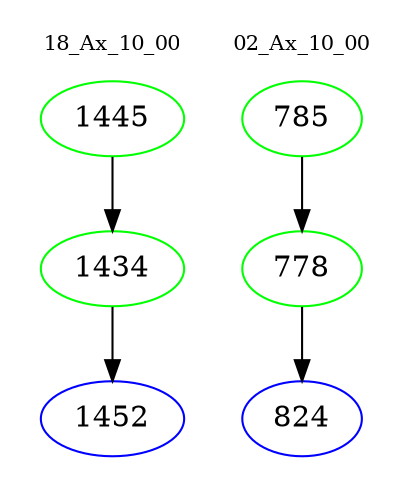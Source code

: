 digraph{
subgraph cluster_0 {
color = white
label = "18_Ax_10_00";
fontsize=10;
T0_1445 [label="1445", color="green"]
T0_1445 -> T0_1434 [color="black"]
T0_1434 [label="1434", color="green"]
T0_1434 -> T0_1452 [color="black"]
T0_1452 [label="1452", color="blue"]
}
subgraph cluster_1 {
color = white
label = "02_Ax_10_00";
fontsize=10;
T1_785 [label="785", color="green"]
T1_785 -> T1_778 [color="black"]
T1_778 [label="778", color="green"]
T1_778 -> T1_824 [color="black"]
T1_824 [label="824", color="blue"]
}
}
